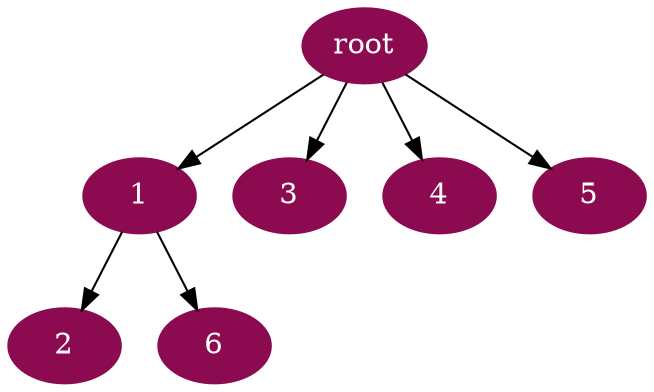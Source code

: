 digraph G {
node [color=deeppink4, style=filled, fontcolor=white];
"root" -> 1;
1 -> 2;
"root" -> 3;
"root" -> 4;
"root" -> 5;
1 -> 6;
}
